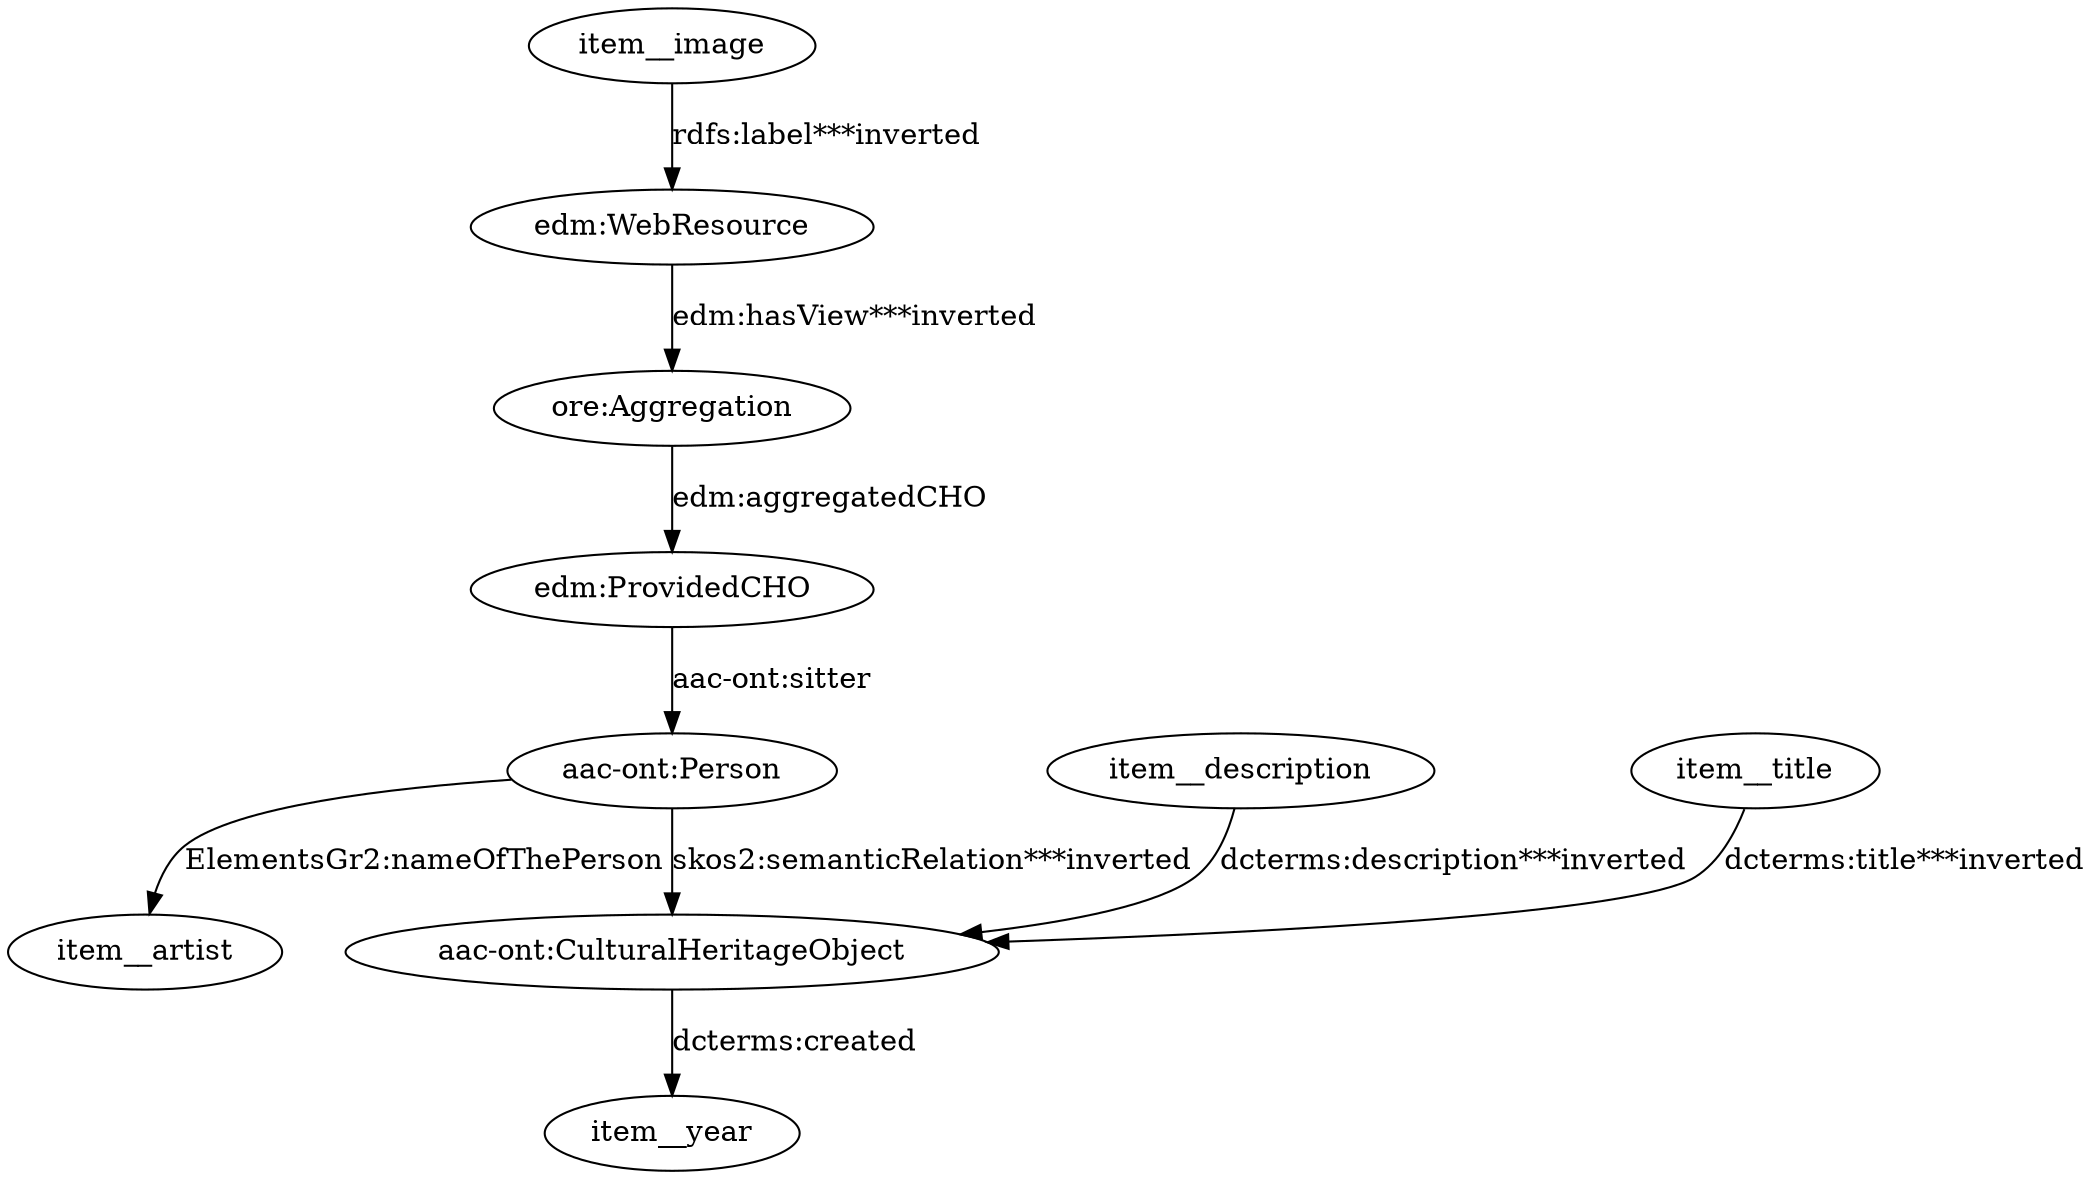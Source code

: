 digraph {
  "aac-ont:CulturalHeritageObject1" [type=class_uri,label="aac-ont:CulturalHeritageObject"]
  item__year [type=attribute_name,label=item__year]
  "aac-ont:Person1" [type=class_uri,label="aac-ont:Person"]
  item__artist [type=attribute_name,label=item__artist]
  "edm:ProvidedCHO" [type=class_uri,label="edm:ProvidedCHO"]
  "edm:WebResource1" [type=class_uri,label="edm:WebResource"]
  "ore:Aggregation" [type=class_uri,label="ore:Aggregation"]
  item__description [type=attribute_name,label=item__description]
  item__image [type=attribute_name,label=item__image]
  item__title [type=attribute_name,label=item__title]
  "aac-ont:CulturalHeritageObject1" -> item__year [label="dcterms:created",type=st_property_uri]
  "aac-ont:Person1" -> "aac-ont:CulturalHeritageObject1" [type=inherited,label="skos2:semanticRelation***inverted",weight=4]
  "aac-ont:Person1" -> item__artist [label="ElementsGr2:nameOfThePerson",type=st_property_uri]
  "edm:ProvidedCHO" -> "aac-ont:Person1" [label="aac-ont:sitter",type=direct_property_uri,weight=1]
  "edm:WebResource1" -> "ore:Aggregation" [type=direct_property_uri,label="edm:hasView***inverted",weight=1]
  item__description -> "aac-ont:CulturalHeritageObject1" [type=st_property_uri,label="dcterms:description***inverted",weight=1]
  item__image -> "edm:WebResource1" [type=st_property_uri,label="rdfs:label***inverted",weight=1]
  item__title -> "aac-ont:CulturalHeritageObject1" [type=st_property_uri,label="dcterms:title***inverted",weight=1]
  "ore:Aggregation" -> "edm:ProvidedCHO" [label="edm:aggregatedCHO",type=direct_property_uri,weight=1]
}
